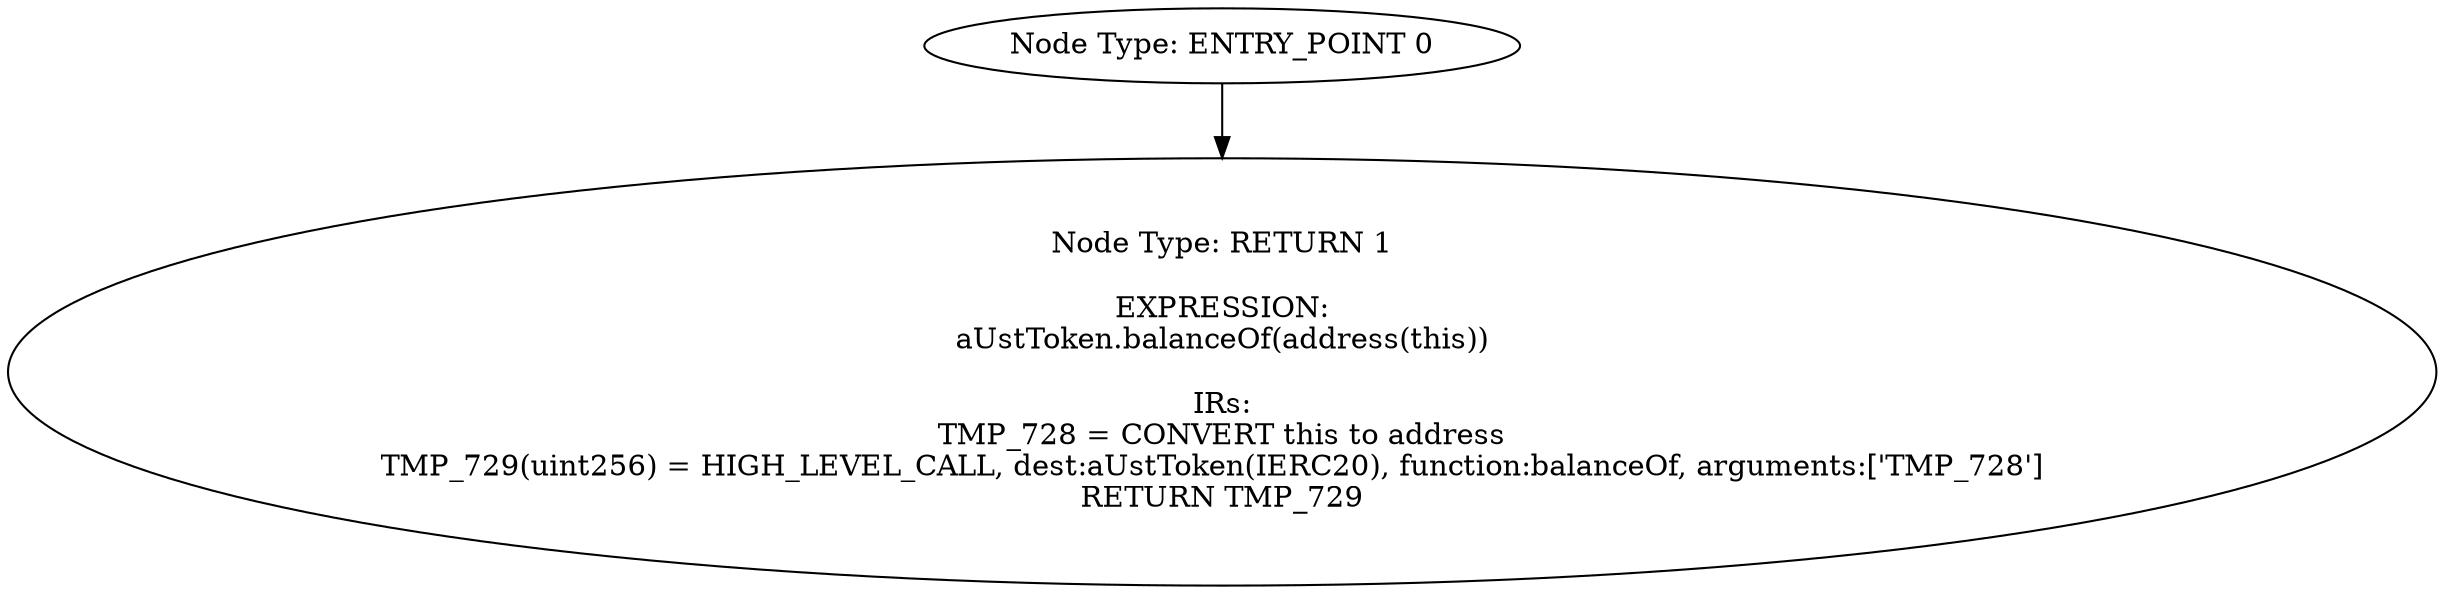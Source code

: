 digraph{
0[label="Node Type: ENTRY_POINT 0
"];
0->1;
1[label="Node Type: RETURN 1

EXPRESSION:
aUstToken.balanceOf(address(this))

IRs:
TMP_728 = CONVERT this to address
TMP_729(uint256) = HIGH_LEVEL_CALL, dest:aUstToken(IERC20), function:balanceOf, arguments:['TMP_728']  
RETURN TMP_729"];
}
